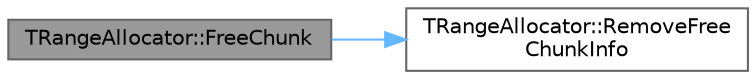 digraph "TRangeAllocator::FreeChunk"
{
 // INTERACTIVE_SVG=YES
 // LATEX_PDF_SIZE
  bgcolor="transparent";
  edge [fontname=Helvetica,fontsize=10,labelfontname=Helvetica,labelfontsize=10];
  node [fontname=Helvetica,fontsize=10,shape=box,height=0.2,width=0.4];
  rankdir="LR";
  Node1 [id="Node000001",label="TRangeAllocator::FreeChunk",height=0.2,width=0.4,color="gray40", fillcolor="grey60", style="filled", fontcolor="black",tooltip=" "];
  Node1 -> Node2 [id="edge1_Node000001_Node000002",color="steelblue1",style="solid",tooltip=" "];
  Node2 [id="Node000002",label="TRangeAllocator::RemoveFree\lChunkInfo",height=0.2,width=0.4,color="grey40", fillcolor="white", style="filled",URL="$d6/d49/classTRangeAllocator.html#affc6d0a3b968e7980b8cba38c1af6924",tooltip=" "];
}
